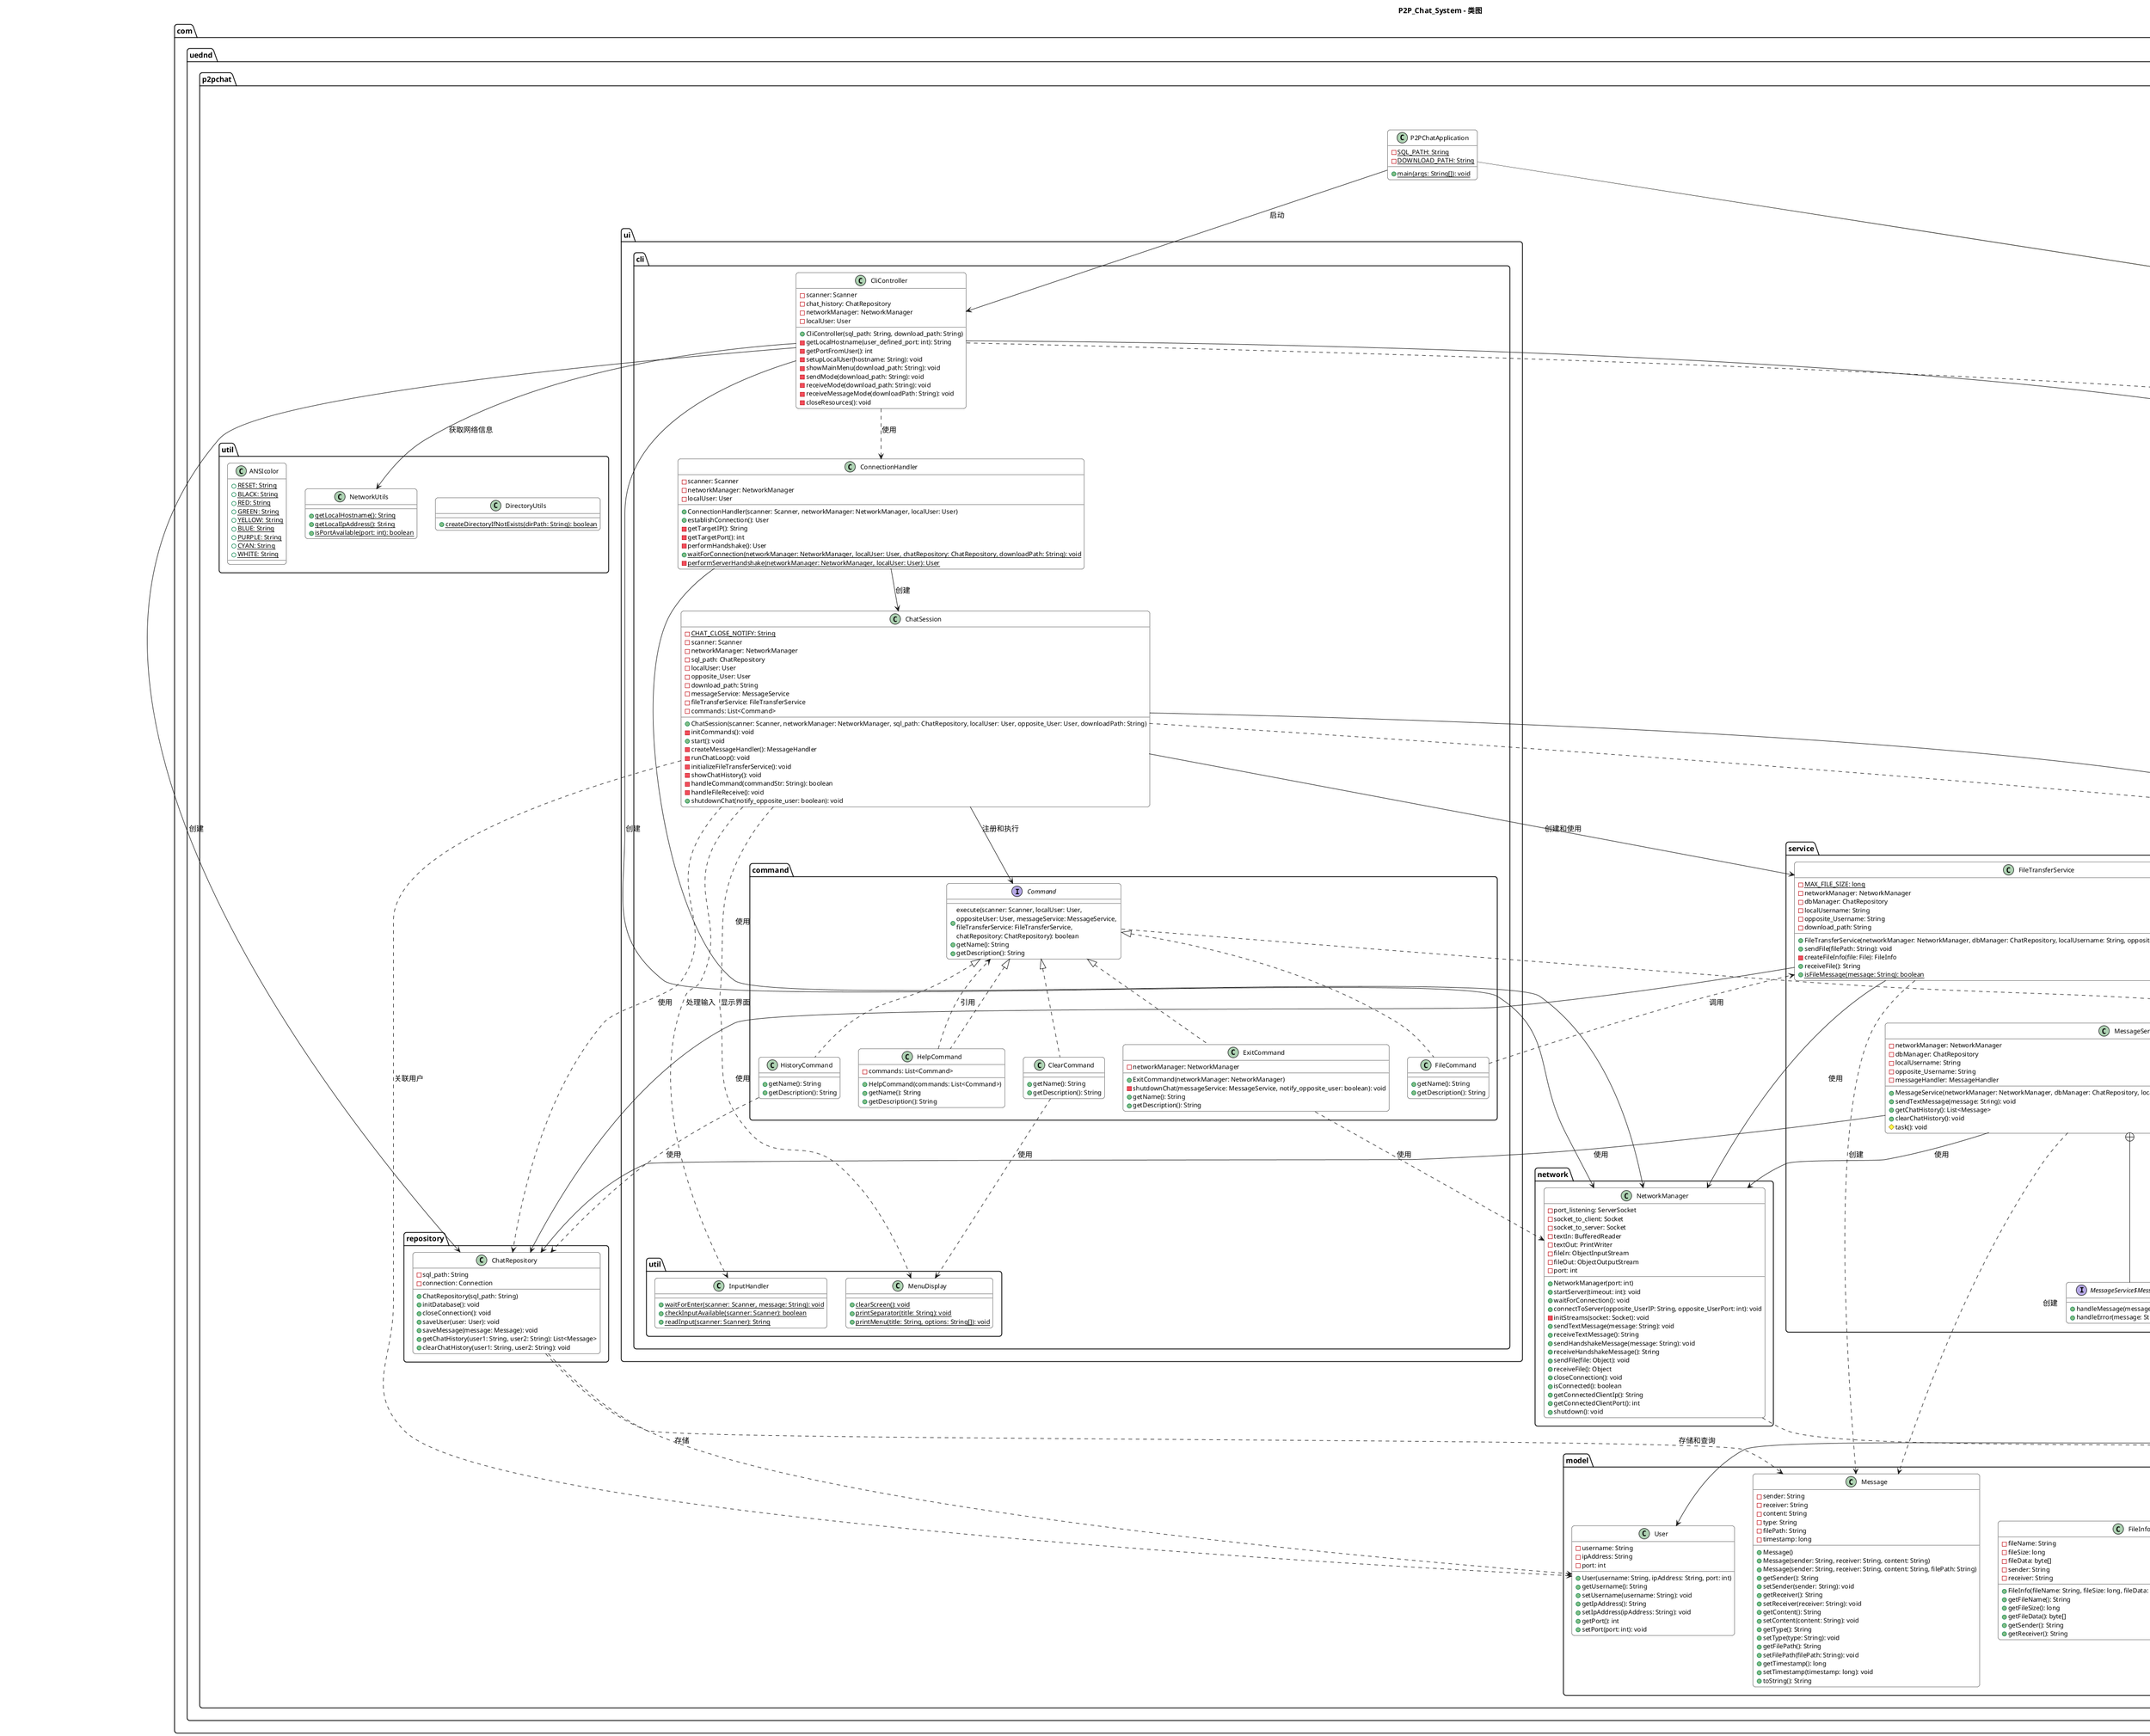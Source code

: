 @startuml P2P聊天系统类图

skinparam backgroundColor white
skinparam handwritten false
skinparam defaultFontName Microsoft YaHei
skinparam defaultFontSize 14
skinparam roundCorner 10
skinparam shadowing false

skinparam class {
  BackgroundColor #FFFFFF
  BorderColor #000000
  FontColor #000000
  AttributeFontColor #000000
  AttributeFontSize 12
  AttributeIconSize 12
}

skinparam note {
  BackgroundColor #FFFACD
  BorderColor #000000
}

title P2P_Chat_System - 类图

package "com.uednd.p2pchat" {
  class P2PChatApplication {
    - {static} SQL_PATH: String
    - {static} DOWNLOAD_PATH: String
    + {static} main(args: String[]): void
  }
}

package "com.uednd.p2pchat.core" {
  abstract class BackgroundService {
    - backgroundThread: Thread
    - running: boolean
    + start(): void
    + stop(): void
    + isRunning(): boolean
    # abstract task(): void
  }
}

package "com.uednd.p2pchat.util" {
  class DirectoryUtils {
    + {static} createDirectoryIfNotExists(dirPath: String): boolean
  }
  
  class NetworkUtils {
    + {static} getLocalHostname(): String
    + {static} getLocalIpAddress(): String
    + {static} isPortAvailable(port: int): boolean
  }
  
  class ANSIcolor {
    + {static} RESET: String
    + {static} BLACK: String
    + {static} RED: String
    + {static} GREEN: String
    + {static} YELLOW: String
    + {static} BLUE: String
    + {static} PURPLE: String
    + {static} CYAN: String
    + {static} WHITE: String
  }
}

package "com.uednd.p2pchat.ui.cli" {
  class CliController {
    - scanner: Scanner
    - chat_history: ChatRepository
    - networkManager: NetworkManager
    - localUser: User
    + CliController(sql_path: String, download_path: String)
    - getLocalHostname(user_defined_port: int): String
    - getPortFromUser(): int
    - setupLocalUser(hostname: String): void
    - showMainMenu(download_path: String): void
    - sendMode(download_path: String): void
    - receiveMode(download_path: String): void
    - receiveMessageMode(downloadPath: String): void
    - closeResources(): void
  }

  class ChatSession {
    - {static} CHAT_CLOSE_NOTIFY: String
    - scanner: Scanner
    - networkManager: NetworkManager
    - sql_path: ChatRepository
    - localUser: User
    - opposite_User: User
    - download_path: String
    - messageService: MessageService
    - fileTransferService: FileTransferService
    - commands: List<Command>
    + ChatSession(scanner: Scanner, networkManager: NetworkManager, sql_path: ChatRepository, localUser: User, opposite_User: User, downloadPath: String)
    - initCommands(): void
    + start(): void
    - createMessageHandler(): MessageHandler
    - runChatLoop(): void
    - initializeFileTransferService(): void
    - showChatHistory(): void
    - handleCommand(commandStr: String): boolean
    - handleFileReceive(): void
    + shutdownChat(notify_opposite_user: boolean): void
  }

  class ConnectionHandler {
    - scanner: Scanner
    - networkManager: NetworkManager
    - localUser: User
    + ConnectionHandler(scanner: Scanner, networkManager: NetworkManager, localUser: User)
    + establishConnection(): User
    - getTargetIP(): String
    - getTargetPort(): int
    - performHandshake(): User
    + {static} waitForConnection(networkManager: NetworkManager, localUser: User, chatRepository: ChatRepository, downloadPath: String): void
    - {static} performServerHandshake(networkManager: NetworkManager, localUser: User): User
  }
  
  package "com.uednd.p2pchat.ui.cli.util" {
    class InputHandler {
      + {static} waitForEnter(scanner: Scanner, message: String): void
      + {static} checkInputAvailable(scanner: Scanner): boolean
      + {static} readInput(scanner: Scanner): String
    }
    
    class MenuDisplay {
      + {static} clearScreen(): void
      + {static} printSeparator(title: String): void
      + {static} printMenu(title: String, options: String[]): void
    }
  }
}

package "com.uednd.p2pchat.network" {
  class NetworkManager {
    - port_listening: ServerSocket
    - socket_to_client: Socket
    - socket_to_server: Socket
    - textIn: BufferedReader
    - textOut: PrintWriter
    - fileIn: ObjectInputStream
    - fileOut: ObjectOutputStream
    - port: int
    + NetworkManager(port: int)
    + startServer(timeout: int): void
    + waitForConnection(): void
    + connectToServer(opposite_UserIP: String, opposite_UserPort: int): void
    - initStreams(socket: Socket): void
    + sendTextMessage(message: String): void
    + receiveTextMessage(): String
    + sendHandshakeMessage(message: String): void
    + receiveHandshakeMessage(): String
    + sendFile(file: Object): void
    + receiveFile(): Object
    + closeConnection(): void
    + isConnected(): boolean
    + getConnectedClientIp(): String
    + getConnectedClientPort(): int
    + shutdown(): void
  }
}

package "com.uednd.p2pchat.repository" {
  class ChatRepository {
    - sql_path: String
    - connection: Connection
    + ChatRepository(sql_path: String)
    + initDatabase(): void
    + closeConnection(): void
    + saveUser(user: User): void
    + saveMessage(message: Message): void
    + getChatHistory(user1: String, user2: String): List<Message>
    + clearChatHistory(user1: String, user2: String): void
  }
}

package "com.uednd.p2pchat.service" {
  class MessageService extends BackgroundService {
    - networkManager: NetworkManager
    - dbManager: ChatRepository
    - localUsername: String
    - opposite_Username: String
    - messageHandler: MessageHandler
    + MessageService(networkManager: NetworkManager, dbManager: ChatRepository, localUsername: String, opposite_Username: String, handler: MessageHandler)
    + sendTextMessage(message: String): void
    + getChatHistory(): List<Message>
    + clearChatHistory(): void
    # task(): void
  }
  
  interface "MessageService$MessageHandler" as MessageHandler {
    + handleMessage(message: String): void
    + handleError(message: String): void
  }
  
  MessageService +-- MessageHandler

  class FileTransferService {
    - {static} MAX_FILE_SIZE: long
    - networkManager: NetworkManager
    - dbManager: ChatRepository
    - localUsername: String
    - opposite_Username: String
    - download_path: String
    + FileTransferService(networkManager: NetworkManager, dbManager: ChatRepository, localUsername: String, opposite_Username: String, download_path: String)
    + sendFile(filePath: String): void
    - createFileInfo(file: File): FileInfo
    + receiveFile(): String
    + {static} isFileMessage(message: String): boolean
  }
}

package "com.uednd.p2pchat.model" {
  class User {
    - username: String
    - ipAddress: String
    - port: int
    + User(username: String, ipAddress: String, port: int)
    + getUsername(): String
    + setUsername(username: String): void
    + getIpAddress(): String
    + setIpAddress(ipAddress: String): void
    + getPort(): int
    + setPort(port: int): void
  }

  class Message {
    - sender: String
    - receiver: String
    - content: String
    - type: String
    - filePath: String
    - timestamp: long
    + Message()
    + Message(sender: String, receiver: String, content: String)
    + Message(sender: String, receiver: String, content: String, filePath: String)
    + getSender(): String
    + setSender(sender: String): void
    + getReceiver(): String
    + setReceiver(receiver: String): void
    + getContent(): String
    + setContent(content: String): void
    + getType(): String
    + setType(type: String): void
    + getFilePath(): String
    + setFilePath(filePath: String): void
    + getTimestamp(): long
    + setTimestamp(timestamp: long): void
    + toString(): String
  }

  class FileInfo {
    - fileName: String
    - fileSize: long
    - fileData: byte[]
    - sender: String
    - receiver: String
    + FileInfo(fileName: String, fileSize: long, fileData: byte[], sender: String, receiver: String)
    + getFileName(): String
    + getFileSize(): long
    + getFileData(): byte[]
    + getSender(): String
    + getReceiver(): String
  }
}

package "com.uednd.p2pchat.ui.cli.command" {
  interface Command {
    + execute(scanner: Scanner, localUser: User, \noppositeUser: User, messageService: MessageService, \nfileTransferService: FileTransferService, \nchatRepository: ChatRepository): boolean
    + getName(): String
    + getDescription(): String
  }

  class HelpCommand implements Command {
    - commands: List<Command>
    + HelpCommand(commands: List<Command>)
    + getName(): String
    + getDescription(): String
  }
  
  class ExitCommand implements Command {
    - networkManager: NetworkManager
    + ExitCommand(networkManager: NetworkManager)
    - shutdownChat(messageService: MessageService, notify_opposite_user: boolean): void
    + getName(): String
    + getDescription(): String
  }
  
  class FileCommand implements Command {
    + getName(): String
    + getDescription(): String
  }
  
  class HistoryCommand implements Command {
    + getName(): String
    + getDescription(): String
  }
  
  class ClearCommand implements Command {
    + getName(): String
    + getDescription(): String
  }
}

' 主要关系
P2PChatApplication --> CliController : "启动"

CliController --> NetworkUtils : "获取网络信息"
CliController --> NetworkManager : "创建"
CliController --> ChatRepository : "创建"
CliController --> User : "创建本地用户"
CliController ..> ConnectionHandler : "使用"

ConnectionHandler --> NetworkManager : "使用"
ConnectionHandler --> ChatSession : "创建"

ChatSession --> Command : "注册和执行"
ChatSession --> MessageService : "创建和使用"
ChatSession --> FileTransferService : "创建和使用"
ChatSession ..> User : "关联用户"
ChatSession ..> ChatRepository : "使用"
ChatSession ..> InputHandler : "处理输入"
ChatSession ..> MenuDisplay : "显示界面"

MessageService --|> BackgroundService : "继承"
MessageService --> NetworkManager : "使用"
MessageService --> ChatRepository : "使用"
MessageService ..> Message : "创建"

FileTransferService --> NetworkManager : "使用"
FileTransferService --> ChatRepository : "使用"
FileTransferService --> FileInfo : "创建和使用"
FileTransferService ..> Message : "创建"

FileCommand ..> FileTransferService : "调用"
HelpCommand ..> Command : "引用"
ExitCommand ..> NetworkManager : "使用"
HistoryCommand ..> ChatRepository : "使用"
ClearCommand ..> MenuDisplay : "使用"

ChatRepository ..> User : "存储"
ChatRepository ..> Message : "存储和查询"

note "程序入口点，负责初始化环境" as N1
P2PChatApplication .. N1

note "提供后台任务的框架，由消息服务继承" as N2
BackgroundService .. N2

note "命令行控制器，负责全局流程控制" as N3
CliController .. N3

note "聊天会话的核心类，管理聊天过程" as N4
ChatSession .. N4

note "负责底层网络通信，支持客户端和服务器模式" as N5
NetworkManager .. N5

note "消息服务类，后台监听并处理消息" as N6
MessageService .. N6

note "文件传输服务，处理文件的发送和接收" as N7
FileTransferService .. N7

note "命令模式实现，支持可扩展的命令系统" as N8
Command .. N8

@enduml 